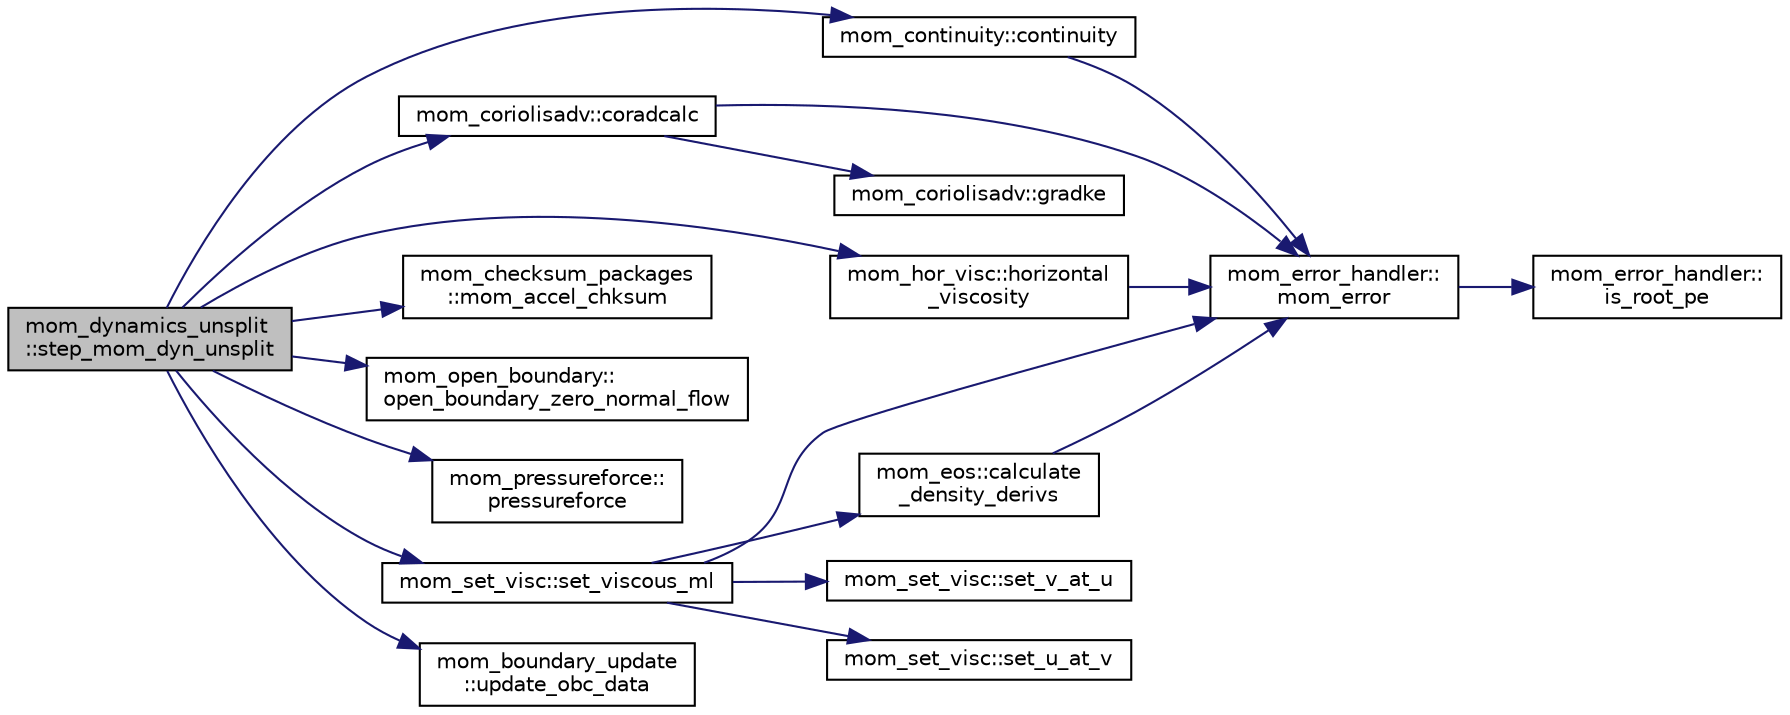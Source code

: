 digraph "mom_dynamics_unsplit::step_mom_dyn_unsplit"
{
 // INTERACTIVE_SVG=YES
  edge [fontname="Helvetica",fontsize="10",labelfontname="Helvetica",labelfontsize="10"];
  node [fontname="Helvetica",fontsize="10",shape=record];
  rankdir="LR";
  Node6 [label="mom_dynamics_unsplit\l::step_mom_dyn_unsplit",height=0.2,width=0.4,color="black", fillcolor="grey75", style="filled", fontcolor="black"];
  Node6 -> Node7 [color="midnightblue",fontsize="10",style="solid",fontname="Helvetica"];
  Node7 [label="mom_continuity::continuity",height=0.2,width=0.4,color="black", fillcolor="white", style="filled",URL="$namespacemom__continuity.html#a483dba08c6a9574d7fe814cadccd870e",tooltip="Time steps the layer thicknesses, using a monotonically limited, directionally split PPM scheme..."];
  Node7 -> Node8 [color="midnightblue",fontsize="10",style="solid",fontname="Helvetica"];
  Node8 [label="mom_error_handler::\lmom_error",height=0.2,width=0.4,color="black", fillcolor="white", style="filled",URL="$namespacemom__error__handler.html#a460cfb79a06c29fc249952c2a3710d67"];
  Node8 -> Node9 [color="midnightblue",fontsize="10",style="solid",fontname="Helvetica"];
  Node9 [label="mom_error_handler::\lis_root_pe",height=0.2,width=0.4,color="black", fillcolor="white", style="filled",URL="$namespacemom__error__handler.html#ad5f00a53059c72fe2332d1436c80ca71"];
  Node6 -> Node10 [color="midnightblue",fontsize="10",style="solid",fontname="Helvetica"];
  Node10 [label="mom_coriolisadv::coradcalc",height=0.2,width=0.4,color="black", fillcolor="white", style="filled",URL="$namespacemom__coriolisadv.html#a48e46860dad5118d78c8cd7de964e71f",tooltip="Calculates the Coriolis and momentum advection contributions to the acceleration. ..."];
  Node10 -> Node11 [color="midnightblue",fontsize="10",style="solid",fontname="Helvetica"];
  Node11 [label="mom_coriolisadv::gradke",height=0.2,width=0.4,color="black", fillcolor="white", style="filled",URL="$namespacemom__coriolisadv.html#a8d9732ffd7debb051047934fe1551f97",tooltip="Calculates the acceleration due to the gradient of kinetic energy. "];
  Node10 -> Node8 [color="midnightblue",fontsize="10",style="solid",fontname="Helvetica"];
  Node6 -> Node12 [color="midnightblue",fontsize="10",style="solid",fontname="Helvetica"];
  Node12 [label="mom_hor_visc::horizontal\l_viscosity",height=0.2,width=0.4,color="black", fillcolor="white", style="filled",URL="$namespacemom__hor__visc.html#a9f553282bddb798335a3c7aa8f49bd76",tooltip="This subroutine determines the acceleration due to the horizontal viscosity. A combination of biharmo..."];
  Node12 -> Node8 [color="midnightblue",fontsize="10",style="solid",fontname="Helvetica"];
  Node6 -> Node13 [color="midnightblue",fontsize="10",style="solid",fontname="Helvetica"];
  Node13 [label="mom_checksum_packages\l::mom_accel_chksum",height=0.2,width=0.4,color="black", fillcolor="white", style="filled",URL="$namespacemom__checksum__packages.html#ad209641ecdd8dac3eae4b04e64e209ed"];
  Node6 -> Node14 [color="midnightblue",fontsize="10",style="solid",fontname="Helvetica"];
  Node14 [label="mom_open_boundary::\lopen_boundary_zero_normal_flow",height=0.2,width=0.4,color="black", fillcolor="white", style="filled",URL="$namespacemom__open__boundary.html#a9d48e6925d93fa98cbf5bb73903f94be",tooltip="Applies zero values to 3d u,v fields on OBC segments. "];
  Node6 -> Node15 [color="midnightblue",fontsize="10",style="solid",fontname="Helvetica"];
  Node15 [label="mom_pressureforce::\lpressureforce",height=0.2,width=0.4,color="black", fillcolor="white", style="filled",URL="$namespacemom__pressureforce.html#a9f010455182eeaa61c9f01caff250bf8",tooltip="A thin layer between the model and the Boussinesq and non-Boussinesq pressure force routines..."];
  Node6 -> Node16 [color="midnightblue",fontsize="10",style="solid",fontname="Helvetica"];
  Node16 [label="mom_set_visc::set_viscous_ml",height=0.2,width=0.4,color="black", fillcolor="white", style="filled",URL="$namespacemom__set__visc.html#afa97c345f1c4caaaf53b039d0b3fc9d8",tooltip="The following subroutine calculates the thickness of the surface boundary layer for applying an eleva..."];
  Node16 -> Node8 [color="midnightblue",fontsize="10",style="solid",fontname="Helvetica"];
  Node16 -> Node17 [color="midnightblue",fontsize="10",style="solid",fontname="Helvetica"];
  Node17 [label="mom_eos::calculate\l_density_derivs",height=0.2,width=0.4,color="black", fillcolor="white", style="filled",URL="$namespacemom__eos.html#a204529f8434a0322314e6ce2a9762436",tooltip="Calls the appropriate subroutine to calculate density derivatives for 1-D array inputs. "];
  Node17 -> Node8 [color="midnightblue",fontsize="10",style="solid",fontname="Helvetica"];
  Node16 -> Node18 [color="midnightblue",fontsize="10",style="solid",fontname="Helvetica"];
  Node18 [label="mom_set_visc::set_v_at_u",height=0.2,width=0.4,color="black", fillcolor="white", style="filled",URL="$namespacemom__set__visc.html#a21407595c202ddb14499af771b6f11e9",tooltip="This subroutine finds a thickness-weighted value of v at the u-points. "];
  Node16 -> Node19 [color="midnightblue",fontsize="10",style="solid",fontname="Helvetica"];
  Node19 [label="mom_set_visc::set_u_at_v",height=0.2,width=0.4,color="black", fillcolor="white", style="filled",URL="$namespacemom__set__visc.html#a27ae4b202fb6449cef877d59bc91aa29",tooltip="This subroutine finds a thickness-weighted value of u at the v-points. "];
  Node6 -> Node20 [color="midnightblue",fontsize="10",style="solid",fontname="Helvetica"];
  Node20 [label="mom_boundary_update\l::update_obc_data",height=0.2,width=0.4,color="black", fillcolor="white", style="filled",URL="$namespacemom__boundary__update.html#af9005694e5b84a5dd5cbcdff7f69b93c",tooltip="Calls appropriate routine to update the open boundary conditions. "];
}
